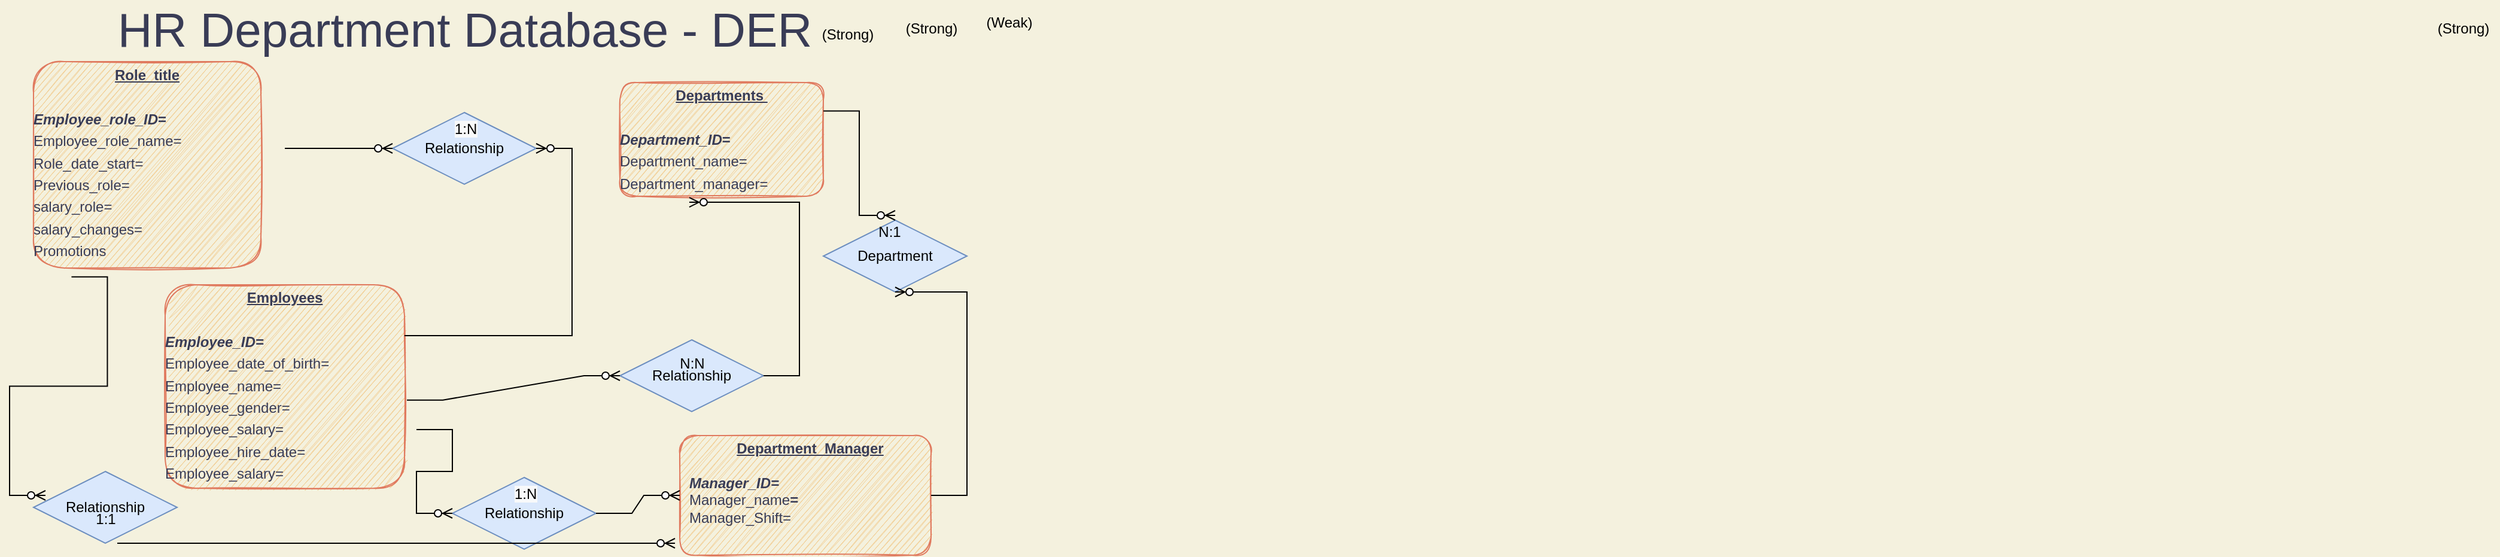 <mxfile version="15.5.6" type="github">
  <diagram name="Page-1" id="a7904f86-f2b4-8e86-fa97-74104820619b">
    <mxGraphModel dx="2037" dy="393" grid="1" gridSize="10" guides="1" tooltips="1" connect="1" arrows="1" fold="1" page="1" pageScale="1" pageWidth="1169" pageHeight="827" background="#F4F1DE" math="0" shadow="0">
      <root>
        <mxCell id="0" />
        <mxCell id="1" parent="0" />
        <mxCell id="24794b860abc3c2d-17" value="&lt;p style=&quot;margin: 4px 0px 0px ; text-align: center&quot;&gt;&lt;b&gt;&lt;u&gt;Role&amp;nbsp; title&lt;/u&gt;&lt;/b&gt;&lt;/p&gt;&lt;p style=&quot;margin: 4px 0px 0px ; text-align: center&quot;&gt;&lt;b&gt;&lt;br&gt;&lt;/b&gt;&lt;/p&gt;&lt;p style=&quot;margin: 4px 0px 0px&quot;&gt;&lt;b&gt;&lt;i&gt;Employee_role_ID&lt;/i&gt;&lt;span&gt;=&lt;/span&gt;&lt;/b&gt;&lt;/p&gt;&lt;p style=&quot;margin: 4px 0px 0px&quot;&gt;Employee_role_name=&lt;/p&gt;&lt;p style=&quot;margin: 4px 0px 0px&quot;&gt;&lt;span&gt;Role_date_start=&lt;/span&gt;&lt;br&gt;&lt;/p&gt;&lt;p style=&quot;margin: 4px 0px 0px&quot;&gt;Previous_role=&lt;/p&gt;&lt;p style=&quot;margin: 4px 0px 0px&quot;&gt;salary_role=&lt;/p&gt;&lt;p style=&quot;margin: 4px 0px 0px&quot;&gt;salary_changes=&lt;/p&gt;&lt;p style=&quot;margin: 4px 0px 0px&quot;&gt;Promotions&lt;/p&gt;&lt;p style=&quot;margin: 4px 0px 0px ; text-decoration: underline&quot;&gt;&lt;b&gt;&lt;br&gt;&lt;/b&gt;&lt;/p&gt;" style="verticalAlign=top;align=left;overflow=fill;fontSize=12;fontFamily=Helvetica;html=1;shadow=0;comic=0;labelBackgroundColor=none;strokeWidth=1;fillColor=#F2CC8F;strokeColor=#E07A5F;fontColor=#393C56;rounded=1;sketch=1;" parent="1" vertex="1">
          <mxGeometry x="-110" y="57.5" width="190" height="172.5" as="geometry" />
        </mxCell>
        <mxCell id="24794b860abc3c2d-19" value="&lt;p style=&quot;margin: 4px 0px 0px ; text-align: center&quot;&gt;&lt;b&gt;&lt;u&gt;Departments&amp;nbsp;&lt;/u&gt;&lt;/b&gt;&lt;/p&gt;&lt;p style=&quot;margin: 4px 0px 0px ; text-align: center&quot;&gt;&lt;b&gt;&lt;br&gt;&lt;/b&gt;&lt;/p&gt;&lt;p style=&quot;margin: 4px 0px 0px&quot;&gt;&lt;b&gt;&lt;i&gt;Department_ID&lt;/i&gt;=&lt;/b&gt;&lt;/p&gt;&lt;p style=&quot;margin: 4px 0px 0px&quot;&gt;Department_name=&lt;/p&gt;&lt;p style=&quot;margin: 4px 0px 0px&quot;&gt;Department_manager=&lt;/p&gt;" style="verticalAlign=top;align=left;overflow=fill;fontSize=12;fontFamily=Helvetica;html=1;shadow=0;comic=0;labelBackgroundColor=none;strokeWidth=1;fillColor=#F2CC8F;strokeColor=#E07A5F;fontColor=#393C56;rounded=1;sketch=1;" parent="1" vertex="1">
          <mxGeometry x="380" y="75" width="170" height="95" as="geometry" />
        </mxCell>
        <mxCell id="24794b860abc3c2d-23" value="&lt;p style=&quot;margin: 0px ; margin-top: 4px ; text-align: center ; text-decoration: underline&quot;&gt;&lt;/p&gt;&lt;p style=&quot;text-align: center ; margin: 0px 0px 0px 8px&quot;&gt;&lt;b&gt;&lt;u&gt;Department_Manager&lt;/u&gt;&lt;/b&gt;&lt;/p&gt;&lt;p style=&quot;text-align: center ; margin: 0px 0px 0px 8px&quot;&gt;&lt;br&gt;&lt;/p&gt;&lt;p style=&quot;margin: 0px 0px 0px 8px&quot;&gt;&lt;b&gt;&lt;i&gt;Manager_ID=&lt;/i&gt;&lt;/b&gt;&lt;/p&gt;&lt;p style=&quot;margin: 0px 0px 0px 8px&quot;&gt;Manager_name&lt;b&gt;=&amp;nbsp;&lt;/b&gt;&lt;/p&gt;&lt;p style=&quot;margin: 0px 0px 0px 8px&quot;&gt;Manager_Shift=&lt;/p&gt;" style="verticalAlign=top;align=left;overflow=fill;fontSize=12;fontFamily=Helvetica;html=1;shadow=0;comic=0;labelBackgroundColor=none;strokeWidth=1;fillColor=#F2CC8F;strokeColor=#E07A5F;fontColor=#393C56;rounded=1;sketch=1;" parent="1" vertex="1">
          <mxGeometry x="430" y="370" width="210" height="100" as="geometry" />
        </mxCell>
        <mxCell id="e3raqFH5HiRqm9mPKhRc-3" value="&lt;font style=&quot;font-size: 40px&quot;&gt;HR Department Database - DER&lt;/font&gt;" style="text;html=1;resizable=0;autosize=1;align=center;verticalAlign=middle;points=[];fillColor=none;strokeColor=none;fontColor=#393C56;rounded=1;sketch=1;" parent="1" vertex="1">
          <mxGeometry x="-50" y="15" width="600" height="30" as="geometry" />
        </mxCell>
        <mxCell id="hZx71IKOhUPCRJcw6M9n-7" value="(Strong)" style="text;html=1;align=center;verticalAlign=middle;resizable=0;points=[];autosize=1;strokeColor=none;fillColor=none;" parent="1" vertex="1">
          <mxGeometry x="540" y="25" width="60" height="20" as="geometry" />
        </mxCell>
        <mxCell id="hZx71IKOhUPCRJcw6M9n-8" value="(Strong)" style="text;html=1;resizable=0;autosize=1;align=center;verticalAlign=middle;points=[];fillColor=none;strokeColor=none;rounded=0;" parent="1" vertex="1">
          <mxGeometry x="610" y="20" width="60" height="20" as="geometry" />
        </mxCell>
        <mxCell id="hZx71IKOhUPCRJcw6M9n-9" value="(Weak)" style="text;html=1;resizable=0;autosize=1;align=center;verticalAlign=middle;points=[];fillColor=none;strokeColor=none;rounded=0;" parent="1" vertex="1">
          <mxGeometry x="680" y="15" width="50" height="20" as="geometry" />
        </mxCell>
        <mxCell id="hZx71IKOhUPCRJcw6M9n-10" value="(Strong)" style="text;html=1;resizable=0;autosize=1;align=center;verticalAlign=middle;points=[];fillColor=none;strokeColor=none;rounded=0;" parent="1" vertex="1">
          <mxGeometry x="1890" y="20" width="60" height="20" as="geometry" />
        </mxCell>
        <mxCell id="hZx71IKOhUPCRJcw6M9n-18" value="Relationship" style="shape=rhombus;perimeter=rhombusPerimeter;whiteSpace=wrap;html=1;align=center;fillColor=#dae8fc;strokeColor=#6c8ebf;" parent="1" vertex="1">
          <mxGeometry x="380" y="290" width="120" height="60" as="geometry" />
        </mxCell>
        <mxCell id="hZx71IKOhUPCRJcw6M9n-20" value="Department" style="shape=rhombus;perimeter=rhombusPerimeter;whiteSpace=wrap;html=1;align=center;fillColor=#dae8fc;strokeColor=#6c8ebf;" parent="1" vertex="1">
          <mxGeometry x="550" y="190" width="120" height="60" as="geometry" />
        </mxCell>
        <mxCell id="hZx71IKOhUPCRJcw6M9n-24" value="N:1" style="text;html=1;resizable=0;autosize=1;align=center;verticalAlign=middle;points=[];fillColor=none;strokeColor=none;rounded=0;" parent="1" vertex="1">
          <mxGeometry x="590" y="190" width="30" height="20" as="geometry" />
        </mxCell>
        <mxCell id="hZx71IKOhUPCRJcw6M9n-29" value="N:N" style="text;html=1;resizable=0;autosize=1;align=center;verticalAlign=middle;points=[];fillColor=none;strokeColor=none;rounded=0;" parent="1" vertex="1">
          <mxGeometry x="420" y="300" width="40" height="20" as="geometry" />
        </mxCell>
        <mxCell id="hZx71IKOhUPCRJcw6M9n-11" value="Relationship" style="shape=rhombus;perimeter=rhombusPerimeter;whiteSpace=wrap;html=1;align=center;fillColor=#dae8fc;strokeColor=#6c8ebf;" parent="1" vertex="1">
          <mxGeometry x="190" y="100" width="120" height="60" as="geometry" />
        </mxCell>
        <mxCell id="24794b860abc3c2d-1" value="&lt;p style=&quot;margin: 0px ; margin-top: 4px ; text-align: center ; text-decoration: underline&quot;&gt;&lt;b&gt;Employees&lt;/b&gt;&lt;/p&gt;&lt;p style=&quot;margin: 0px ; margin-top: 4px ; text-align: center ; text-decoration: underline&quot;&gt;&lt;b&gt;&lt;br&gt;&lt;/b&gt;&lt;/p&gt;&lt;p style=&quot;margin: 4px 0px 0px&quot;&gt;&lt;b&gt;&lt;i&gt;Employee_ID=&amp;nbsp;&lt;/i&gt;&lt;/b&gt;&lt;/p&gt;&lt;p style=&quot;margin: 4px 0px 0px&quot;&gt;Employee_date_of_birth=&lt;/p&gt;&lt;p style=&quot;margin: 4px 0px 0px&quot;&gt;Employee_name=&lt;/p&gt;&lt;p style=&quot;margin: 4px 0px 0px&quot;&gt;Employee_gender=&lt;/p&gt;&lt;p style=&quot;margin: 4px 0px 0px&quot;&gt;Employee_salary=&lt;/p&gt;&lt;p style=&quot;margin: 4px 0px 0px&quot;&gt;Employee_hire_date=&lt;/p&gt;&lt;p style=&quot;margin: 4px 0px 0px&quot;&gt;Employee_salary=&lt;/p&gt;&lt;p style=&quot;margin: 4px 0px 0px&quot;&gt;&lt;br&gt;&lt;/p&gt;&lt;p style=&quot;margin: 4px 0px 0px&quot;&gt;&lt;br&gt;&lt;/p&gt;&lt;div&gt;&lt;br&gt;&lt;/div&gt;&lt;p style=&quot;margin: 4px 0px 0px ; text-decoration: underline&quot;&gt;&lt;br&gt;&lt;/p&gt;&lt;p style=&quot;margin: 0px ; margin-top: 4px ; text-align: center ; text-decoration: underline&quot;&gt;&lt;br&gt;&lt;/p&gt;" style="verticalAlign=top;align=left;overflow=fill;fontSize=12;fontFamily=Helvetica;html=1;shadow=0;comic=0;labelBackgroundColor=none;strokeWidth=1;fillColor=#F2CC8F;strokeColor=#E07A5F;fontColor=#393C56;rounded=1;sketch=1;" parent="1" vertex="1">
          <mxGeometry y="244" width="200" height="170" as="geometry" />
        </mxCell>
        <mxCell id="hZx71IKOhUPCRJcw6M9n-41" value="" style="edgeStyle=entityRelationEdgeStyle;fontSize=12;html=1;endArrow=ERzeroToMany;endFill=1;rounded=0;" parent="1" target="hZx71IKOhUPCRJcw6M9n-11" edge="1">
          <mxGeometry width="100" height="100" relative="1" as="geometry">
            <mxPoint x="100" y="130" as="sourcePoint" />
            <mxPoint x="230" y="160" as="targetPoint" />
          </mxGeometry>
        </mxCell>
        <mxCell id="hZx71IKOhUPCRJcw6M9n-42" value="" style="edgeStyle=entityRelationEdgeStyle;fontSize=12;html=1;endArrow=ERzeroToMany;endFill=1;rounded=0;exitX=1;exitY=0.25;exitDx=0;exitDy=0;" parent="1" target="hZx71IKOhUPCRJcw6M9n-11" edge="1" source="24794b860abc3c2d-1">
          <mxGeometry width="100" height="100" relative="1" as="geometry">
            <mxPoint x="240" y="280" as="sourcePoint" />
            <mxPoint x="360" y="150" as="targetPoint" />
          </mxGeometry>
        </mxCell>
        <mxCell id="hZx71IKOhUPCRJcw6M9n-44" value="" style="edgeStyle=entityRelationEdgeStyle;fontSize=12;html=1;endArrow=ERzeroToMany;endFill=1;rounded=0;exitX=1;exitY=0.25;exitDx=0;exitDy=0;" parent="1" source="24794b860abc3c2d-19" edge="1">
          <mxGeometry width="100" height="100" relative="1" as="geometry">
            <mxPoint x="590" y="91" as="sourcePoint" />
            <mxPoint x="610" y="186" as="targetPoint" />
          </mxGeometry>
        </mxCell>
        <mxCell id="hZx71IKOhUPCRJcw6M9n-47" value="" style="edgeStyle=entityRelationEdgeStyle;fontSize=12;html=1;endArrow=ERzeroToMany;endFill=1;rounded=0;entryX=0.5;entryY=1;entryDx=0;entryDy=0;" parent="1" source="24794b860abc3c2d-23" target="hZx71IKOhUPCRJcw6M9n-20" edge="1">
          <mxGeometry width="100" height="100" relative="1" as="geometry">
            <mxPoint x="690" y="240" as="sourcePoint" />
            <mxPoint x="690" y="310" as="targetPoint" />
          </mxGeometry>
        </mxCell>
        <mxCell id="hZx71IKOhUPCRJcw6M9n-50" value="" style="edgeStyle=entityRelationEdgeStyle;fontSize=12;html=1;endArrow=ERzeroToMany;endFill=1;rounded=0;exitX=1.01;exitY=0.567;exitDx=0;exitDy=0;exitPerimeter=0;" parent="1" source="24794b860abc3c2d-1" target="hZx71IKOhUPCRJcw6M9n-18" edge="1">
          <mxGeometry width="100" height="100" relative="1" as="geometry">
            <mxPoint x="350" y="320" as="sourcePoint" />
            <mxPoint x="450" y="240" as="targetPoint" />
          </mxGeometry>
        </mxCell>
        <mxCell id="hZx71IKOhUPCRJcw6M9n-51" value="" style="edgeStyle=entityRelationEdgeStyle;fontSize=12;html=1;endArrow=ERzeroToMany;endFill=1;rounded=0;entryX=0.341;entryY=1.053;entryDx=0;entryDy=0;entryPerimeter=0;" parent="1" source="hZx71IKOhUPCRJcw6M9n-18" target="24794b860abc3c2d-19" edge="1">
          <mxGeometry width="100" height="100" relative="1" as="geometry">
            <mxPoint x="380" y="320" as="sourcePoint" />
            <mxPoint x="420" y="210" as="targetPoint" />
          </mxGeometry>
        </mxCell>
        <mxCell id="hZx71IKOhUPCRJcw6M9n-52" style="edgeStyle=orthogonalEdgeStyle;rounded=0;orthogonalLoop=1;jettySize=auto;html=1;exitX=0.5;exitY=1;exitDx=0;exitDy=0;" parent="1" source="24794b860abc3c2d-1" target="24794b860abc3c2d-1" edge="1">
          <mxGeometry relative="1" as="geometry" />
        </mxCell>
        <mxCell id="hZx71IKOhUPCRJcw6M9n-55" value="Relationship" style="shape=rhombus;perimeter=rhombusPerimeter;whiteSpace=wrap;html=1;align=center;fillColor=#dae8fc;strokeColor=#6c8ebf;" parent="1" vertex="1">
          <mxGeometry x="240" y="405" width="120" height="60" as="geometry" />
        </mxCell>
        <mxCell id="hZx71IKOhUPCRJcw6M9n-56" value="" style="edgeStyle=entityRelationEdgeStyle;fontSize=12;html=1;endArrow=ERzeroToMany;endFill=1;rounded=0;entryX=0;entryY=0.5;entryDx=0;entryDy=0;" parent="1" edge="1" target="hZx71IKOhUPCRJcw6M9n-55">
          <mxGeometry width="100" height="100" relative="1" as="geometry">
            <mxPoint x="210" y="365" as="sourcePoint" />
            <mxPoint x="210" y="440" as="targetPoint" />
          </mxGeometry>
        </mxCell>
        <mxCell id="hZx71IKOhUPCRJcw6M9n-57" value="" style="edgeStyle=entityRelationEdgeStyle;fontSize=12;html=1;endArrow=ERzeroToMany;endFill=1;rounded=0;" parent="1" source="hZx71IKOhUPCRJcw6M9n-55" edge="1">
          <mxGeometry width="100" height="100" relative="1" as="geometry">
            <mxPoint x="300" y="450" as="sourcePoint" />
            <mxPoint x="430" y="420" as="targetPoint" />
          </mxGeometry>
        </mxCell>
        <mxCell id="hZx71IKOhUPCRJcw6M9n-58" value="" style="edgeStyle=entityRelationEdgeStyle;fontSize=12;html=1;endArrow=ERzeroToMany;endFill=1;rounded=0;exitX=0.167;exitY=1.043;exitDx=0;exitDy=0;exitPerimeter=0;" parent="1" source="24794b860abc3c2d-17" edge="1">
          <mxGeometry width="100" height="100" relative="1" as="geometry">
            <mxPoint x="-70" y="210" as="sourcePoint" />
            <mxPoint x="-100" y="420" as="targetPoint" />
          </mxGeometry>
        </mxCell>
        <mxCell id="hZx71IKOhUPCRJcw6M9n-59" value="Relationship" style="shape=rhombus;perimeter=rhombusPerimeter;whiteSpace=wrap;html=1;align=center;fillColor=#dae8fc;strokeColor=#6c8ebf;fontStyle=0" parent="1" vertex="1">
          <mxGeometry x="-110" y="400" width="120" height="60" as="geometry" />
        </mxCell>
        <mxCell id="hZx71IKOhUPCRJcw6M9n-60" value="" style="edgeStyle=entityRelationEdgeStyle;fontSize=12;html=1;endArrow=ERzeroToMany;endFill=1;rounded=0;entryX=-0.019;entryY=0.9;entryDx=0;entryDy=0;entryPerimeter=0;" parent="1" target="24794b860abc3c2d-23" edge="1">
          <mxGeometry width="100" height="100" relative="1" as="geometry">
            <mxPoint x="-40" y="460" as="sourcePoint" />
            <mxPoint x="120" y="340" as="targetPoint" />
          </mxGeometry>
        </mxCell>
        <mxCell id="cJNOA0Qw6iC6GHkVSckX-1" value="1:1" style="text;html=1;resizable=0;autosize=1;align=center;verticalAlign=middle;points=[];fillColor=none;strokeColor=none;rounded=0;" vertex="1" parent="1">
          <mxGeometry x="-65" y="430" width="30" height="20" as="geometry" />
        </mxCell>
        <mxCell id="cJNOA0Qw6iC6GHkVSckX-2" value="&lt;span style=&quot;color: rgb(0 , 0 , 0) ; font-family: &amp;#34;helvetica&amp;#34; ; font-size: 12px ; font-style: normal ; font-weight: 400 ; letter-spacing: normal ; text-align: center ; text-indent: 0px ; text-transform: none ; word-spacing: 0px ; background-color: rgb(248 , 249 , 250) ; display: inline ; float: none&quot;&gt;1:N&lt;br&gt;&lt;/span&gt;" style="text;whiteSpace=wrap;html=1;" vertex="1" parent="1">
          <mxGeometry x="240" y="100" width="40" height="30" as="geometry" />
        </mxCell>
        <mxCell id="cJNOA0Qw6iC6GHkVSckX-3" value="&lt;span style=&quot;color: rgb(0 , 0 , 0) ; font-family: &amp;#34;helvetica&amp;#34; ; font-size: 12px ; font-style: normal ; font-weight: 400 ; letter-spacing: normal ; text-align: center ; text-indent: 0px ; text-transform: none ; word-spacing: 0px ; background-color: rgb(248 , 249 , 250) ; display: inline ; float: none&quot;&gt;1:N&lt;br&gt;&lt;/span&gt;" style="text;whiteSpace=wrap;html=1;" vertex="1" parent="1">
          <mxGeometry x="290" y="405" width="40" height="30" as="geometry" />
        </mxCell>
      </root>
    </mxGraphModel>
  </diagram>
</mxfile>
